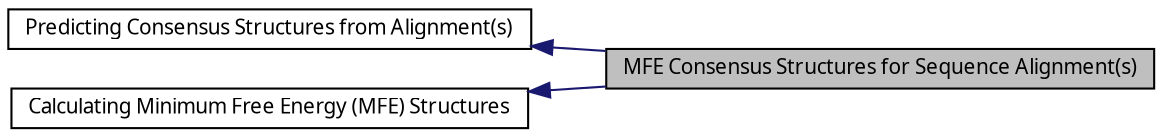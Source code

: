 digraph structs
{
  bgcolor="transparent";
  edge [fontname="FreeSans.ttf",fontsize=8,labelfontname="FreeSans.ttf",labelfontsize=8];
  node [fontname="FreeSans.ttf",fontsize=10,shape=record];
rankdir=LR;
  Node1 [label="Predicting Consensus Structures from Alignment(s)",height=0.2,width=0.4,color="black",URL="$group__consensus__fold.html"];
  Node2 [label="Calculating Minimum Free Energy (MFE) Structures",height=0.2,width=0.4,color="black",URL="$group__mfe__fold.html"];
  Node0 [label="MFE Consensus Structures for Sequence Alignment(s)",height=0.2,width=0.4,color="black", fillcolor="grey75", style="filled" fontcolor="black"];
  Node1->Node0 [shape=plaintext, color="midnightblue", dir="back", style="solid"];
  Node2->Node0 [shape=plaintext, color="midnightblue", dir="back", style="solid"];
}

